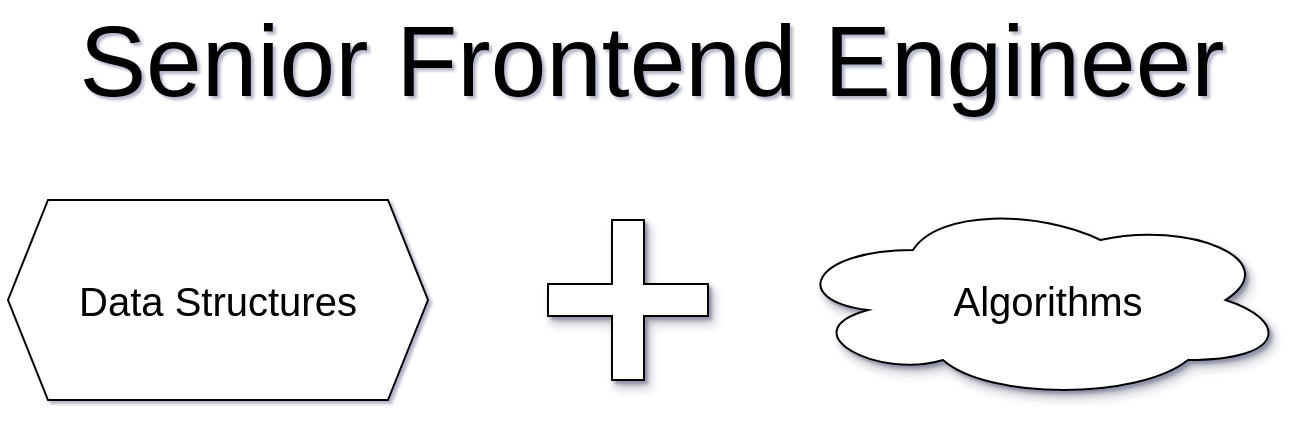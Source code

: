 <mxfile version="14.3.1" type="github" pages="2">
  <diagram id="aDABKkMHzaQ7Ft_NV5Rm" name="Course Structure">
    <mxGraphModel dx="946" dy="621" grid="1" gridSize="10" guides="1" tooltips="1" connect="1" arrows="1" fold="1" page="1" pageScale="1" pageWidth="850" pageHeight="1100" math="0" shadow="1">
      <root>
        <mxCell id="0" />
        <mxCell id="1" parent="0" />
        <mxCell id="FhdxN6m3dHfvLrAjemN1-3" value="" style="group" vertex="1" connectable="0" parent="1">
          <mxGeometry x="100" y="120" width="640" height="100" as="geometry" />
        </mxCell>
        <mxCell id="MBJ84zXVosNjpP52FJyQ-3" value="" style="group;shadow=1;" vertex="1" connectable="0" parent="FhdxN6m3dHfvLrAjemN1-3">
          <mxGeometry width="210" height="100" as="geometry" />
        </mxCell>
        <mxCell id="MBJ84zXVosNjpP52FJyQ-1" value="" style="shape=hexagon;perimeter=hexagonPerimeter2;whiteSpace=wrap;html=1;fixedSize=1;" vertex="1" parent="MBJ84zXVosNjpP52FJyQ-3">
          <mxGeometry width="210" height="100" as="geometry" />
        </mxCell>
        <mxCell id="MBJ84zXVosNjpP52FJyQ-2" value="Data Structures" style="text;html=1;strokeColor=none;fillColor=none;align=center;verticalAlign=middle;whiteSpace=wrap;rounded=0;fontSize=20;" vertex="1" parent="MBJ84zXVosNjpP52FJyQ-3">
          <mxGeometry x="25" y="35" width="160" height="30" as="geometry" />
        </mxCell>
        <mxCell id="FhdxN6m3dHfvLrAjemN1-1" value="" style="shape=cross;whiteSpace=wrap;html=1;shadow=1;fontSize=20;" vertex="1" parent="FhdxN6m3dHfvLrAjemN1-3">
          <mxGeometry x="270" y="10" width="80" height="80" as="geometry" />
        </mxCell>
        <mxCell id="FhdxN6m3dHfvLrAjemN1-2" value="" style="group" vertex="1" connectable="0" parent="FhdxN6m3dHfvLrAjemN1-3">
          <mxGeometry x="390" width="250" height="100" as="geometry" />
        </mxCell>
        <mxCell id="MBJ84zXVosNjpP52FJyQ-4" value="" style="ellipse;shape=cloud;whiteSpace=wrap;html=1;shadow=1;fontSize=20;" vertex="1" parent="FhdxN6m3dHfvLrAjemN1-2">
          <mxGeometry width="250" height="100" as="geometry" />
        </mxCell>
        <mxCell id="MBJ84zXVosNjpP52FJyQ-6" value="Algorithms" style="text;html=1;strokeColor=none;fillColor=none;align=center;verticalAlign=middle;whiteSpace=wrap;rounded=0;shadow=1;fontSize=20;" vertex="1" parent="FhdxN6m3dHfvLrAjemN1-2">
          <mxGeometry x="30" y="30" width="200" height="40" as="geometry" />
        </mxCell>
        <mxCell id="FhdxN6m3dHfvLrAjemN1-7" value="Senior Frontend Engineer" style="text;html=1;strokeColor=none;fillColor=none;align=center;verticalAlign=middle;whiteSpace=wrap;rounded=0;shadow=1;fontSize=50;" vertex="1" parent="1">
          <mxGeometry x="112" y="40" width="620" height="20" as="geometry" />
        </mxCell>
      </root>
    </mxGraphModel>
  </diagram>
  <diagram id="Gh55axfkEm-xZD-oqk3l" name="Section Structure">
    <mxGraphModel dx="946" dy="621" grid="1" gridSize="10" guides="1" tooltips="1" connect="1" arrows="1" fold="1" page="1" pageScale="1" pageWidth="850" pageHeight="1100" math="0" shadow="0">
      <root>
        <mxCell id="_15LmRB4a6UN6HwErNP7-0" />
        <mxCell id="_15LmRB4a6UN6HwErNP7-1" parent="_15LmRB4a6UN6HwErNP7-0" />
      </root>
    </mxGraphModel>
  </diagram>
</mxfile>
